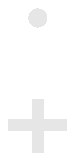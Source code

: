 % Converted from PostScript(TM) to MetaPost by pstoedit
% MetaPost backend contributed by Scott Pakin <scott+ps2ed_AT_pakin.org>
% pstoedit is Copyright (C) 1993 - 2020 Wolfgang Glunz <wglunz35_AT_pstoedit.net>

% Generate structured PostScript
prologues := 1;

% Display a given string with its *baseline* at a given location
% and with a given rotation angle
vardef showtext(expr origin)(expr angle)(expr string) =
  draw string infont defaultfont scaled defaultscale
    rotated angle shifted origin;
enddef;

beginfig(1);
drawoptions (withcolor (0.901961,0.901961,0.901961));
linecap := butt;
linejoin := mitered;
fill (74.097702,114.484001)..controls (74.097702,112.688004) and (72.652298,111.230003)..(70.867203,111.230003)
	..controls (69.082001,111.230003) and (67.632797,112.688004)..(67.632797,114.484001)
	..controls (67.632797,116.285004) and (69.082001,117.741997)..(70.867203,117.741997)
	..controls (72.652298,117.741997) and (74.097702,116.285004)..(74.097702,114.484001)
	--cycle;
fill (74.097702,114.484001)--cycle;
pickup pencircle scaled 3.968500bp;
draw (60.472698,75.785202)--(81.257797,75.785202);
draw (70.867203,85.230499)--(70.867203,66.089798);
endfig;
end
